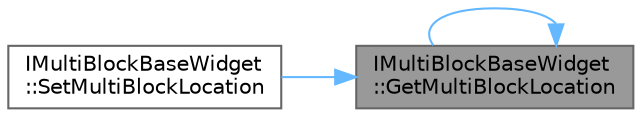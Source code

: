 digraph "IMultiBlockBaseWidget::GetMultiBlockLocation"
{
 // INTERACTIVE_SVG=YES
 // LATEX_PDF_SIZE
  bgcolor="transparent";
  edge [fontname=Helvetica,fontsize=10,labelfontname=Helvetica,labelfontsize=10];
  node [fontname=Helvetica,fontsize=10,shape=box,height=0.2,width=0.4];
  rankdir="RL";
  Node1 [id="Node000001",label="IMultiBlockBaseWidget\l::GetMultiBlockLocation",height=0.2,width=0.4,color="gray40", fillcolor="grey60", style="filled", fontcolor="black",tooltip="Returns this MultiBlocks location."];
  Node1 -> Node1 [id="edge1_Node000001_Node000001",dir="back",color="steelblue1",style="solid",tooltip=" "];
  Node1 -> Node2 [id="edge2_Node000001_Node000002",dir="back",color="steelblue1",style="solid",tooltip=" "];
  Node2 [id="Node000002",label="IMultiBlockBaseWidget\l::SetMultiBlockLocation",height=0.2,width=0.4,color="grey40", fillcolor="white", style="filled",URL="$d6/d0d/classIMultiBlockBaseWidget.html#a04ca4021de37d130d9a589b6ffbbb064",tooltip="Sets the blocks location relative to the other blocks."];
}
